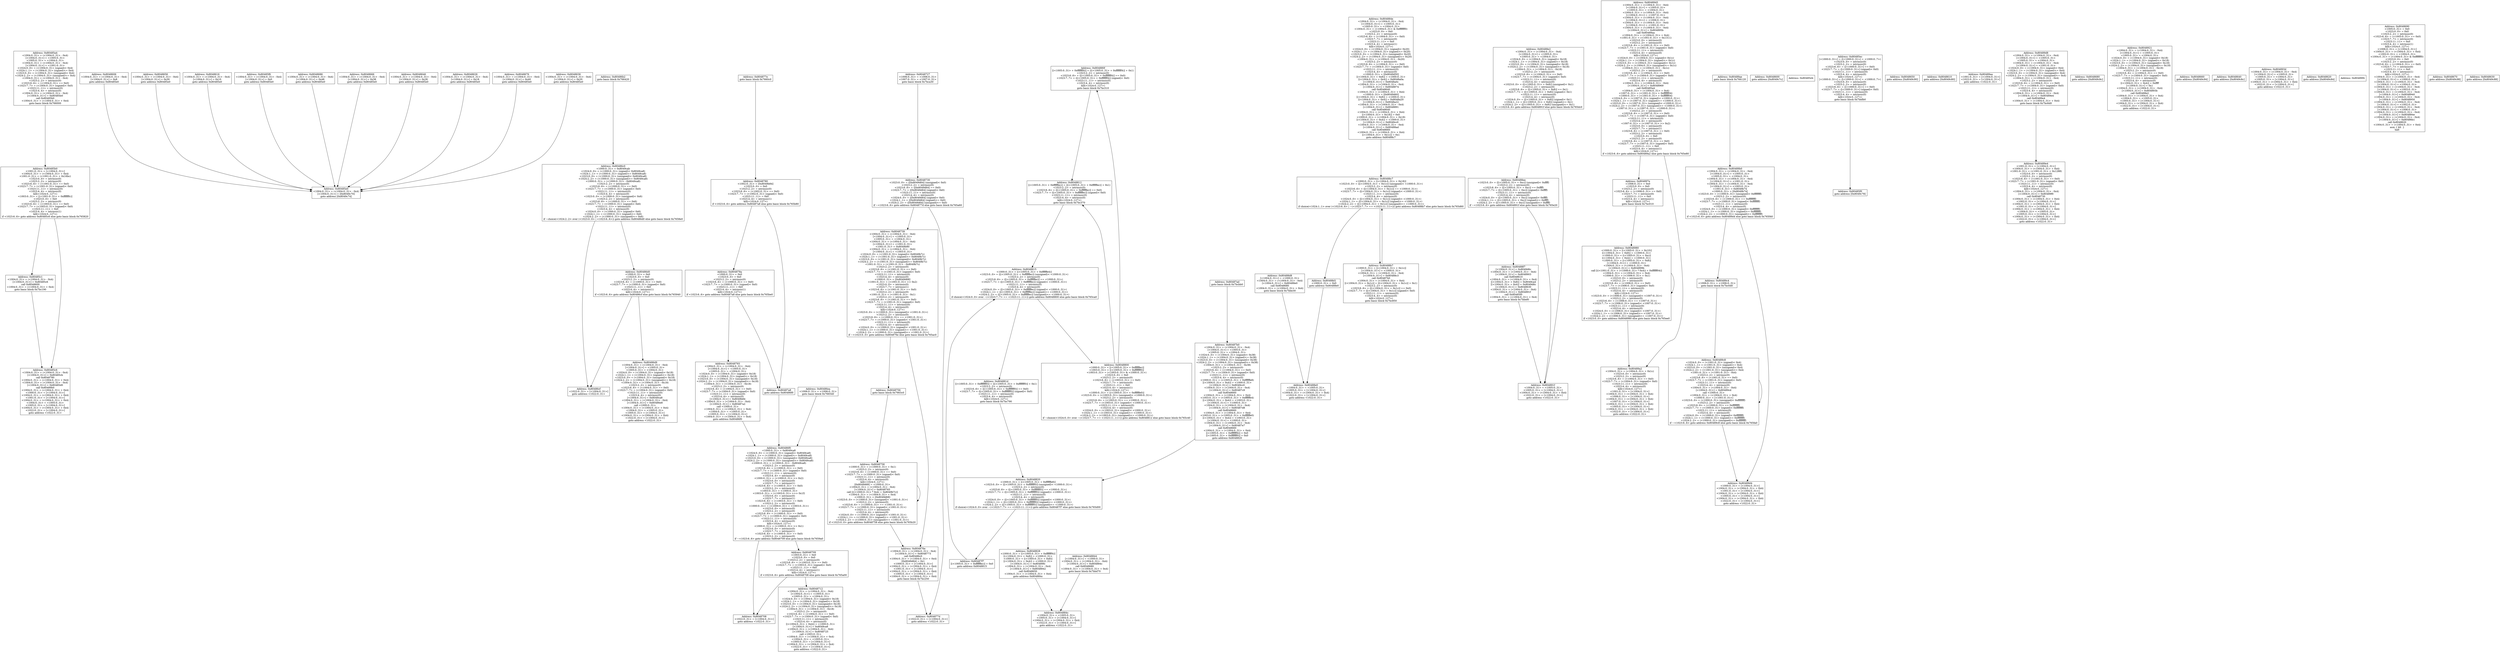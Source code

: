 digraph Program0x757830 {
basicBlock0x7657c0 [shape=box,label="Address: 0x80485a4\n<1004:0..31> = (<1004:0..31> - 0x4)\n[<1004:0..31>] = <1005:0..31>\n<1005:0..31> = <1004:0..31>\n<1004:0..31> = (<1004:0..31> - 0x4)\n[<1004:0..31>] = <1001:0..31>\n<1024:0..0> = (<1004:0..31> (signed)< 0x4)\n<1024:1..1> = (<1004:0..31> (signed)<= 0x4)\n<1023:0..0> = (<1004:0..31> (unsigned)< 0x4)\n<1024:2..2> = (<1004:0..31> (unsigned)<= 0x4)\n<1004:0..31> = (<1004:0..31> - 0x4)\n<1023:2..2> = intrinsic(0)\n<1023:6..6> = (<1004:0..31> == 0x0)\n<1023:7..7> = (<1004:0..31> (signed)< 0x0)\n<1023:11..11> = intrinsic(0)\n<1023:4..4> = intrinsic(0)\n<1004:0..31> = (<1004:0..31> - 0x4)\n[<1004:0..31>] = 0x80485b0\ncall 0x80485b0\n<1004:0..31> = (<1004:0..31> + 0x4)\ngoto basic block 0x766000\n"];
basicBlock0x765820 [shape=box,label="Address: 0x80485c1\n<1004:0..31> = (<1004:0..31> - 0x4)\n[<1004:0..31>] = 0x80485c6\ncall 0x8048600\n<1004:0..31> = (<1004:0..31> + 0x4)\ngoto basic block 0x7bc190\n"];
basicBlock0x765880 [shape=box,label="Address: 0x80485e0\n<1004:0..31> = (<1004:0..31> - 0x4)\n[<1004:0..31>] = [0x8049c70]\ngoto address [0x8049c74]\n"];
basicBlock0x7658e0 [shape=box,label="Address: 0x80486cf\n<1022:0..31> = [<1004:0..31>]\ngoto address <1022:0..31>\n"];
basicBlock0x765940 [shape=box,label="Address: 0x80486d9\n<1004:0..31> = (<1004:0..31> - 0x4)\n[<1004:0..31>] = <1005:0..31>\n<1005:0..31> = <1004:0..31>\n<1024:0..0> = (<1004:0..31> (signed)< 0x18)\n<1024:1..1> = (<1004:0..31> (signed)<= 0x18)\n<1023:0..0> = (<1004:0..31> (unsigned)< 0x18)\n<1024:2..2> = (<1004:0..31> (unsigned)<= 0x18)\n<1004:0..31> = (<1004:0..31> - 0x18)\n<1023:2..2> = intrinsic(0)\n<1023:6..6> = (<1004:0..31> == 0x0)\n<1023:7..7> = (<1004:0..31> (signed)< 0x0)\n<1023:11..11> = intrinsic(0)\n<1023:4..4> = intrinsic(0)\n[<1004:0..31>] = 0x8049ca8\n<1004:0..31> = (<1004:0..31> - 0x4)\n[<1004:0..31>] = 0x80486e8\ncall <1000:0..31>\n<1004:0..31> = (<1004:0..31> + 0x4)\n<1004:0..31> = <1005:0..31>\n<1005:0..31> = [<1004:0..31>]\n<1004:0..31> = (<1004:0..31> + 0x4)\n<1022:0..31> = [<1004:0..31>]\ngoto address <1022:0..31>\n"];
basicBlock0x7659a0 [shape=box,label="Address: 0x8048708\n<1022:0..31> = [<1004:0..31>]\ngoto address <1022:0..31>\n"];
basicBlock0x765a00 [shape=box,label="Address: 0x8048712\n<1004:0..31> = (<1004:0..31> - 0x4)\n[<1004:0..31>] = <1005:0..31>\n<1005:0..31> = <1004:0..31>\n<1024:0..0> = (<1004:0..31> (signed)< 0x18)\n<1024:1..1> = (<1004:0..31> (signed)<= 0x18)\n<1023:0..0> = (<1004:0..31> (unsigned)< 0x18)\n<1024:2..2> = (<1004:0..31> (unsigned)<= 0x18)\n<1004:0..31> = (<1004:0..31> - 0x18)\n<1023:2..2> = intrinsic(0)\n<1023:6..6> = (<1004:0..31> == 0x0)\n<1023:7..7> = (<1004:0..31> (signed)< 0x0)\n<1023:11..11> = intrinsic(0)\n<1023:4..4> = intrinsic(0)\n[(<1004:0..31> + 0x4)] = <1000:0..31>\n[<1004:0..31>] = 0x8049ca8\n<1004:0..31> = (<1004:0..31> - 0x4)\n[<1004:0..31>] = 0x8048725\ncall <1003:0..31>\n<1004:0..31> = (<1004:0..31> + 0x4)\n<1004:0..31> = <1005:0..31>\n<1005:0..31> = [<1004:0..31>]\n<1004:0..31> = (<1004:0..31> + 0x4)\n<1022:0..31> = [<1004:0..31>]\ngoto address <1022:0..31>\n"];
basicBlock0x765a60 [shape=box,label="Address: 0x8048739\n<1004:0..31> = (<1004:0..31> - 0x4)\n[<1004:0..31>] = <1005:0..31>\n<1005:0..31> = <1004:0..31>\n<1004:0..31> = (<1004:0..31> - 0x4)\n[<1004:0..31>] = <1001:0..31>\n<1001:0..31> = 0x8049b80\n<1004:0..31> = (<1004:0..31> - 0x4)\n[<1004:0..31>] = <1003:0..31>\n<1024:0..0> = (<1001:0..31> (signed)< 0x8049b7c)\n<1024:1..1> = (<1001:0..31> (signed)<= 0x8049b7c)\n<1023:0..0> = (<1001:0..31> (unsigned)< 0x8049b7c)\n<1024:2..2> = (<1001:0..31> (unsigned)<= 0x8049b7c)\n<1001:0..31> = (<1001:0..31> - 0x8049b7c)\n<1023:2..2> = intrinsic(0)\n<1023:6..6> = (<1001:0..31> == 0x0)\n<1023:7..7> = (<1001:0..31> (signed)< 0x0)\n<1023:11..11> = intrinsic(0)\n<1023:4..4> = intrinsic(0)\n<1000:0..31> = [0x8049d68]\n<1001:0..31> = (<1001:0..31> >> 0x2)\n<1023:0..0> = intrinsic(0)\n<1023:7..7> = intrinsic(1)\n<1023:6..6> = (<1001:0..31> == 0x0)\n<1023:2..2> = intrinsic(0)\n<1001:0..31> = (<1001:0..31> - 0x1)\n<1023:2..2> = intrinsic(0)\n<1023:6..6> = (<1001:0..31> == 0x0)\n<1023:7..7> = (<1001:0..31> (signed)< 0x0)\n<1023:11..11> = intrinsic(0)\n<1023:4..4> = intrinsic(0)\nkill(<1024:0..127>)\n<1023:0..0> = (<1000:0..31> (unsigned)< <1001:0..31>)\n<1023:2..2> = intrinsic(0)\n<1023:6..6> = (<1000:0..31> == <1001:0..31>)\n<1023:7..7> = (<1000:0..31> (signed)< <1001:0..31>)\n<1023:11..11> = intrinsic(0)\n<1023:4..4> = intrinsic(0)\n<1024:0..0> = (<1000:0..31> (signed)< <1001:0..31>)\n<1024:1..1> = (<1000:0..31> (signed)<= <1001:0..31>)\n<1024:2..2> = (<1000:0..31> (unsigned)<= <1001:0..31>)\nif ~<1023:0..0> goto address 0x804876e else goto basic block 0x765ac0\n"];
basicBlock0x765ac0 [shape=box,label="Address: 0x8048756\ngoto basic block 0x7663c0\n"];
basicBlock0x765b20 [shape=box,label="Address: 0x804876e\n<1004:0..31> = (<1004:0..31> - 0x4)\n[<1004:0..31>] = 0x8048773\ncall 0x80486c0\n<1004:0..31> = (<1004:0..31> + 0x4)\n[0x8049d64] = 0x1\n<1000:0..31> = [<1004:0..31>]\n<1004:0..31> = (<1004:0..31> + 0x4)\n<1001:0..31> = [<1004:0..31>]\n<1004:0..31> = (<1004:0..31> + 0x4)\n<1005:0..31> = [<1004:0..31>]\n<1004:0..31> = (<1004:0..31> + 0x4)\ngoto basic block 0x7bc250\n"];
basicBlock0x765b80 [shape=box,label="Address: 0x804878a\n<1000:0..31> = 0x0\n<1023:0..0> = 0x0\n<1023:2..2> = intrinsic(0)\n<1023:6..6> = (<1000:0..31> == 0x0)\n<1023:7..7> = (<1000:0..31> (signed)< 0x0)\n<1023:11..11> = 0x0\n<1023:4..4> = intrinsic(1)\nkill(<1024:0..127>)\nif <1023:6..6> goto address 0x80487a8 else goto basic block 0x765be0\n"];
basicBlock0x765be0 [shape=box,label="Address: 0x8048793\n<1004:0..31> = (<1004:0..31> - 0x4)\n[<1004:0..31>] = <1005:0..31>\n<1005:0..31> = <1004:0..31>\n<1024:0..0> = (<1004:0..31> (signed)< 0x18)\n<1024:1..1> = (<1004:0..31> (signed)<= 0x18)\n<1023:0..0> = (<1004:0..31> (unsigned)< 0x18)\n<1024:2..2> = (<1004:0..31> (unsigned)<= 0x18)\n<1004:0..31> = (<1004:0..31> - 0x18)\n<1023:2..2> = intrinsic(0)\n<1023:6..6> = (<1004:0..31> == 0x0)\n<1023:7..7> = (<1004:0..31> (signed)< 0x0)\n<1023:11..11> = intrinsic(0)\n<1023:4..4> = intrinsic(0)\n[<1004:0..31>] = 0x8049b84\n<1004:0..31> = (<1004:0..31> - 0x4)\n[<1004:0..31>] = 0x80487a2\ncall <1000:0..31>\n<1004:0..31> = (<1004:0..31> + 0x4)\n<1004:0..31> = <1005:0..31>\n<1005:0..31> = [<1004:0..31>]\n<1004:0..31> = (<1004:0..31> + 0x4)\ngoto address 0x80486f0\n"];
basicBlock0x765c40 [shape=box,label="Address: 0x804880f\n[(<1005:0..31> + 0xfffffff4)] = ([(<1005:0..31> + 0xfffffff4)] + 0x1)\n<1023:2..2> = intrinsic(0)\n<1023:6..6> = ([(<1005:0..31> + 0xfffffff4)] == 0x0)\n<1023:7..7> = ([(<1005:0..31> + 0xfffffff4)] (signed)< 0x0)\n<1023:11..11> = intrinsic(0)\n<1023:4..4> = intrinsic(0)\nkill(<1024:0..127>)\ngoto basic block 0x7bc310\n"];
basicBlock0x765ca0 [shape=box,label="Address: 0x804881d\n[(<1005:0..31> + 0xfffffff0)] = ([(<1005:0..31> + 0xfffffff0)] + 0x1)\n<1023:2..2> = intrinsic(0)\n<1023:6..6> = ([(<1005:0..31> + 0xfffffff0)] == 0x0)\n<1023:7..7> = ([(<1005:0..31> + 0xfffffff0)] (signed)< 0x0)\n<1023:11..11> = intrinsic(0)\n<1023:4..4> = intrinsic(0)\nkill(<1024:0..127>)\ngoto basic block 0x7bc790\n"];
basicBlock0x765d00 [shape=box,label="Address: 0x8048828\n<1000:0..31> = [(<1005:0..31> + 0xfffffff4)]\n[(<1004:0..31> + 0x8)] = <1000:0..31>\n<1000:0..31> = [(<1005:0..31> + 0x8)]\n[(<1004:0..31> + 0x4)] = <1000:0..31>\n[<1004:0..31>] = 0x80489fc\n<1004:0..31> = (<1004:0..31> - 0x4)\n[<1004:0..31>] = 0x8048842\ncall 0x8048650\n<1004:0..31> = (<1004:0..31> + 0x4)\ngoto address 0x804884c\n"];
basicBlock0x765d60 [shape=box,label="Address: 0x80488d1\n<1000:0..31> = 0x0\ngoto address 0x80488e0\n"];
basicBlock0x765dc0 [shape=box,label="Address: 0x80488ee\n<1023:0..0> = ([(<1005:0..31> + 0xc)] (unsigned)< 0xffff)\n<1023:2..2> = intrinsic(0)\n<1023:6..6> = ([(<1005:0..31> + 0xc)] == 0xffff)\n<1023:7..7> = ([(<1005:0..31> + 0xc)] (signed)< 0xffff)\n<1023:11..11> = intrinsic(0)\n<1023:4..4> = intrinsic(0)\n<1024:0..0> = ([(<1005:0..31> + 0xc)] (signed)< 0xffff)\n<1024:1..1> = ([(<1005:0..31> + 0xc)] (signed)<= 0xffff)\n<1024:2..2> = ([(<1005:0..31> + 0xc)] (unsigned)<= 0xffff)\nif ~<1023:6..6> goto address 0x804891f else goto basic block 0x765e20\n"];
basicBlock0x765e20 [shape=box,label="Address: 0x80488f7\n[<1004:0..31>] = 0x8049d6c\n<1004:0..31> = (<1004:0..31> - 0x4)\n[<1004:0..31>] = 0x8048903\ncall 0x8048610\n<1004:0..31> = (<1004:0..31> + 0x4)\n[(<1004:0..31> + 0x8)] = 0x8049ca4\n[(<1004:0..31> + 0x4)] = 0x8049d6c\n[<1004:0..31>] = 0x8048630\n<1004:0..31> = (<1004:0..31> - 0x4)\n[<1004:0..31>] = 0x804891f\ncall 0x80485f0\n<1004:0..31> = (<1004:0..31> + 0x4)\ngoto basic block 0x7bbef0\n"];
basicBlock0x765e80 [shape=box,label="Address: 0x804897e\n<1006:0..31> = 0x0\n<1023:0..0> = 0x0\n<1023:2..2> = intrinsic(0)\n<1023:6..6> = (<1006:0..31> == 0x0)\n<1023:7..7> = intrinsic(0)\n<1023:11..11> = 0x0\n<1023:4..4> = intrinsic(1)\nkill(<1024:0..127>)\ngoto basic block 0x7bc010\n"];
basicBlock0x765ee0 [shape=box,label="Address: 0x80489a2\n<1004:0..31> = (<1004:0..31> + 0x1c)\n<1023:0..0> = intrinsic(0)\n<1023:2..2> = intrinsic(0)\n<1023:6..6> = (<1004:0..31> == 0x0)\n<1023:7..7> = (<1004:0..31> (signed)< 0x0)\n<1023:11..11> = intrinsic(0)\n<1023:4..4> = intrinsic(0)\nkill(<1024:0..127>)\n<1001:0..31> = [<1004:0..31>]\n<1004:0..31> = (<1004:0..31> + 0x4)\n<1006:0..31> = [<1004:0..31>]\n<1004:0..31> = (<1004:0..31> + 0x4)\n<1007:0..31> = [<1004:0..31>]\n<1004:0..31> = (<1004:0..31> + 0x4)\n<1005:0..31> = [<1004:0..31>]\n<1004:0..31> = (<1004:0..31> + 0x4)\n<1022:0..31> = [<1004:0..31>]\ngoto address <1022:0..31>\n"];
basicBlock0x765f40 [shape=box,label="Address: 0x80489c4\n<1006:0..31> = <1006:0..31>\ngoto basic block 0x7bc0d0\n"];
basicBlock0x765fa0 [shape=box,label="Address: 0x80489d4\n<1000:0..31> = [<1004:0..31>]\n<1004:0..31> = (<1004:0..31> + 0x4)\n<1001:0..31> = [<1004:0..31>]\n<1004:0..31> = (<1004:0..31> + 0x4)\n<1005:0..31> = [<1004:0..31>]\n<1004:0..31> = (<1004:0..31> + 0x4)\n<1022:0..31> = [<1004:0..31>]\ngoto address <1022:0..31>\n"];
basicBlock0x766000 [shape=box,label="Address: 0x80485b0\n<1001:0..31> = [<1004:0..31>]\n<1004:0..31> = (<1004:0..31> + 0x4)\n<1001:0..31> = (<1001:0..31> + 0x16bc)\n<1023:0..0> = intrinsic(0)\n<1023:2..2> = intrinsic(0)\n<1023:6..6> = (<1001:0..31> == 0x0)\n<1023:7..7> = (<1001:0..31> (signed)< 0x0)\n<1023:11..11> = intrinsic(0)\n<1023:4..4> = intrinsic(0)\nkill(<1024:0..127>)\n<1003:0..31> = [(<1001:0..31> + 0xfffffffc)]\n<1023:0..0> = 0x0\n<1023:2..2> = intrinsic(0)\n<1023:6..6> = (<1003:0..31> == 0x0)\n<1023:7..7> = (<1003:0..31> (signed)< 0x0)\n<1023:11..11> = 0x0\n<1023:4..4> = intrinsic(1)\nkill(<1024:0..127>)\nif <1023:6..6> goto address 0x80485c6 else goto basic block 0x765820\n"];
basicBlock0x766060 [shape=box,label="Address: 0x8048600\ngoto address [0x8049c7c]\n"];
basicBlock0x7660c0 [shape=box,label="Address: 0x8048780\n<1002:0..31> = [0x8049b84]\n<1023:0..0> = 0x0\n<1023:2..2> = intrinsic(0)\n<1023:6..6> = (<1002:0..31> == 0x0)\n<1023:7..7> = (<1002:0..31> (signed)< 0x0)\n<1023:11..11> = 0x0\n<1023:4..4> = intrinsic(1)\nkill(<1024:0..127>)\nif <1023:6..6> goto address 0x80487a8 else goto basic block 0x765b80\n"];
basicBlock0x766120 [shape=box,label="Address: 0x80489b0\n<1004:0..31> = (<1004:0..31> - 0x4)\n[<1004:0..31>] = <1005:0..31>\n<1005:0..31> = <1004:0..31>\n<1004:0..31> = (<1004:0..31> - 0x4)\n[<1004:0..31>] = <1001:0..31>\n<1004:0..31> = (<1004:0..31> - 0x4)\n[<1004:0..31>] = <1003:0..31>\n<1001:0..31> = 0x8049b74\n<1000:0..31> = [0x8049b74]\n<1023:0..0> = (<1000:0..31> (unsigned)< 0xffffffff)\n<1023:2..2> = intrinsic(0)\n<1023:6..6> = (<1000:0..31> == 0xffffffff)\n<1023:7..7> = (<1000:0..31> (signed)< 0xffffffff)\n<1023:11..11> = intrinsic(0)\n<1023:4..4> = intrinsic(0)\n<1024:0..0> = (<1000:0..31> (signed)< 0xffffffff)\n<1024:1..1> = (<1000:0..31> (signed)<= 0xffffffff)\n<1024:2..2> = (<1000:0..31> (unsigned)<= 0xffffffff)\nif <1023:6..6> goto address 0x80489d4 else goto basic block 0x765f40\n"];
basicBlock0x766180 [shape=box,label="Address: 0x80485d4\n"];
basicBlock0x7661e0 [shape=box,label="Address: 0x80485ec\n[<1000:0..31>] = ([<1000:0..31>] + <1000:0..7>)\n<1023:0..0> = intrinsic(0)\n<1023:2..2> = intrinsic(0)\n<1023:6..6> = ([<1000:0..31>] == 0x0)\n<1023:7..7> = ([<1000:0..31>] (signed)< 0x0)\n<1023:11..11> = intrinsic(0)\n<1023:4..4> = intrinsic(0)\nkill(<1024:0..127>)\n[<1000:0..31>] = ([<1000:0..31>] + <1000:0..7>)\n<1023:0..0> = intrinsic(0)\n<1023:2..2> = intrinsic(0)\n<1023:6..6> = ([<1000:0..31>] == 0x0)\n<1023:7..7> = ([<1000:0..31>] (signed)< 0x0)\n<1023:11..11> = intrinsic(0)\n<1023:4..4> = intrinsic(0)\nkill(<1024:0..127>)\ngoto basic block 0x7bbfb0\n"];
basicBlock0x766240 [shape=box,label="Address: 0x80486d0\n<1000:0..31> = 0x0\n<1023:0..0> = 0x0\n<1023:2..2> = intrinsic(0)\n<1023:6..6> = (<1000:0..31> == 0x0)\n<1023:7..7> = (<1000:0..31> (signed)< 0x0)\n<1023:11..11> = 0x0\n<1023:4..4> = intrinsic(1)\nkill(<1024:0..127>)\nif <1023:6..6> goto address 0x80486cf else goto basic block 0x765940\n"];
basicBlock0x7662a0 [shape=box,label="Address: 0x80486ea\n<1006:0..31> = <1006:0..31>\ngoto basic block 0x766540\n"];
basicBlock0x766300 [shape=box,label="Address: 0x8048709\n<1003:0..31> = 0x0\n<1023:0..0> = 0x0\n<1023:2..2> = intrinsic(0)\n<1023:6..6> = (<1003:0..31> == 0x0)\n<1023:7..7> = (<1003:0..31> (signed)< 0x0)\n<1023:11..11> = 0x0\n<1023:4..4> = intrinsic(1)\nkill(<1024:0..127>)\nif <1023:6..6> goto address 0x8048708 else goto basic block 0x765a00\n"];
basicBlock0x766360 [shape=box,label="Address: 0x8048727\n<1006:0..31> = <1006:0..31>\n<1007:0..31> = <1007:0..31>\ngoto basic block 0x7bca30\n"];
basicBlock0x7663c0 [shape=box,label="Address: 0x8048758\n<1000:0..31> = (<1000:0..31> + 0x1)\n<1023:2..2> = intrinsic(0)\n<1023:6..6> = (<1000:0..31> == 0x0)\n<1023:7..7> = (<1000:0..31> (signed)< 0x0)\n<1023:11..11> = intrinsic(0)\n<1023:4..4> = intrinsic(0)\nkill(<1024:0..127>)\n[0x8049d68] = <1000:0..31>\n<1004:0..31> = (<1004:0..31> - 0x4)\n[<1004:0..31>] = 0x8048765\ncall [((<1000:0..31> * 0x4) + 0x8049b7c)]\n<1004:0..31> = (<1004:0..31> + 0x4)\n<1000:0..31> = [0x8049d68]\n<1023:0..0> = (<1000:0..31> (unsigned)< <1001:0..31>)\n<1023:2..2> = intrinsic(0)\n<1023:6..6> = (<1000:0..31> == <1001:0..31>)\n<1023:7..7> = (<1000:0..31> (signed)< <1001:0..31>)\n<1023:11..11> = intrinsic(0)\n<1023:4..4> = intrinsic(0)\n<1024:0..0> = (<1000:0..31> (signed)< <1001:0..31>)\n<1024:1..1> = (<1000:0..31> (signed)<= <1001:0..31>)\n<1024:2..2> = (<1000:0..31> (unsigned)<= <1001:0..31>)\nif <1023:0..0> goto address 0x8048758 else goto basic block 0x765b20\n"];
basicBlock0x766420 [shape=box,label="Address: 0x80486c0\n<1000:0..31> = 0x8049cab\n<1024:0..0> = (<1000:0..31> (signed)< 0x8049ca8)\n<1024:1..1> = (<1000:0..31> (signed)<= 0x8049ca8)\n<1023:0..0> = (<1000:0..31> (unsigned)< 0x8049ca8)\n<1024:2..2> = (<1000:0..31> (unsigned)<= 0x8049ca8)\n<1000:0..31> = (<1000:0..31> - 0x8049ca8)\n<1023:2..2> = intrinsic(0)\n<1023:6..6> = (<1000:0..31> == 0x0)\n<1023:7..7> = (<1000:0..31> (signed)< 0x0)\n<1023:11..11> = intrinsic(0)\n<1023:4..4> = intrinsic(0)\n<1023:0..0> = (<1000:0..31> (unsigned)< 0x6)\n<1023:2..2> = intrinsic(0)\n<1023:6..6> = (<1000:0..31> == 0x6)\n<1023:7..7> = (<1000:0..31> (signed)< 0x6)\n<1023:11..11> = intrinsic(0)\n<1023:4..4> = intrinsic(0)\n<1024:0..0> = (<1000:0..31> (signed)< 0x6)\n<1024:1..1> = (<1000:0..31> (signed)<= 0x6)\n<1024:2..2> = (<1000:0..31> (unsigned)<= 0x6)\nif ~choice(<1024:2..2> over (<1023:0..0> | <1023:6..6>)) goto address 0x80486d0 else goto basic block 0x7658e0\n"];
basicBlock0x766480 [shape=box,label="Address: 0x804877e\ngoto basic block 0x7660c0\n"];
basicBlock0x7664e0 [shape=box,label="Address: 0x80487a8\ngoto address 0x80486f0\n"];
basicBlock0x766540 [shape=box,label="Address: 0x80486f0\n<1000:0..31> = 0x8049ca8\n<1024:0..0> = (<1000:0..31> (signed)< 0x8049ca8)\n<1024:1..1> = (<1000:0..31> (signed)<= 0x8049ca8)\n<1023:0..0> = (<1000:0..31> (unsigned)< 0x8049ca8)\n<1024:2..2> = (<1000:0..31> (unsigned)<= 0x8049ca8)\n<1000:0..31> = (<1000:0..31> - 0x8049ca8)\n<1023:2..2> = intrinsic(0)\n<1023:6..6> = (<1000:0..31> == 0x0)\n<1023:7..7> = (<1000:0..31> (signed)< 0x0)\n<1023:11..11> = intrinsic(0)\n<1023:4..4> = intrinsic(0)\n<1000:0..31> = (<1000:0..31> >> 0x2)\n<1023:0..0> = intrinsic(0)\n<1023:7..7> = intrinsic(1)\n<1023:6..6> = (<1000:0..31> == 0x0)\n<1023:2..2> = intrinsic(0)\n<1003:0..31> = <1000:0..31>\n<1003:0..31> = (<1003:0..31> >>> 0x1f)\n<1023:0..0> = intrinsic(0)\n<1023:7..7> = intrinsic(1)\n<1023:6..6> = (<1003:0..31> == 0x0)\n<1023:2..2> = intrinsic(0)\n<1000:0..31> = (<1000:0..31> + <1003:0..31>)\n<1023:0..0> = intrinsic(0)\n<1023:2..2> = intrinsic(0)\n<1023:6..6> = (<1000:0..31> == 0x0)\n<1023:7..7> = (<1000:0..31> (signed)< 0x0)\n<1023:11..11> = intrinsic(0)\n<1023:4..4> = intrinsic(0)\nkill(<1024:0..127>)\n<1000:0..31> = (<1000:0..31> >> 0x1)\n<1023:0..0> = intrinsic(0)\n<1023:7..7> = intrinsic(1)\n<1023:6..6> = (<1000:0..31> == 0x0)\n<1023:2..2> = intrinsic(0)\nif ~<1023:6..6> goto address 0x8048709 else goto basic block 0x7659a0\n"];
basicBlock0x7665a0 [shape=box,label="Address: 0x8048800\n<1000:0..31> = [(<1005:0..31> + 0xffffffec)]\n<1003:0..31> = [(<1005:0..31> + 0xfffffff0)]\n<1003:0..31> = (<1003:0..31> & <1000:0..31>)\n<1023:0..0> = 0x0\n<1023:2..2> = intrinsic(0)\n<1023:6..6> = (<1003:0..31> == 0x0)\n<1023:7..7> = intrinsic(0)\n<1023:11..11> = 0x0\n<1023:4..4> = intrinsic(1)\nkill(<1024:0..127>)\n<1000:0..31> = [(<1005:0..31> + 0xffffffe0)]\n<1023:0..0> = (<1003:0..31> (unsigned)< <1000:0..31>)\n<1023:2..2> = intrinsic(0)\n<1023:6..6> = (<1003:0..31> == <1000:0..31>)\n<1023:7..7> = (<1003:0..31> (signed)< <1000:0..31>)\n<1023:11..11> = intrinsic(0)\n<1023:4..4> = intrinsic(0)\n<1024:0..0> = (<1003:0..31> (signed)< <1000:0..31>)\n<1024:1..1> = (<1003:0..31> (signed)<= <1000:0..31>)\n<1024:2..2> = (<1003:0..31> (unsigned)<= <1000:0..31>)\nif ~choice(<1024:0..0> over ~(<1023:7..7> == <1023:11..11>)) goto address 0x8048812 else goto basic block 0x765c40\n"];
basicBlock0x7bbcb0 [shape=box,label="Address: 0x80487f7\n[(<1005:0..31> + 0xffffffec)] = 0x0\ngoto address 0x8048815\n"];
basicBlock0x7bbd10 [shape=box,label="Address: 0x8048650\ngoto address [0x8049c90]\n"];
basicBlock0x7bbd70 [shape=box,label="Address: 0x804884c\n<1004:0..31> = <1005:0..31>\n<1005:0..31> = [<1004:0..31>]\n<1004:0..31> = (<1004:0..31> + 0x4)\n<1022:0..31> = [<1004:0..31>]\ngoto address <1022:0..31>\n"];
basicBlock0x7bbdd0 [shape=box,label="Address: 0x8048844\n[<1004:0..31>] = <1000:0..31>\n<1004:0..31> = (<1004:0..31> - 0x4)\n[<1004:0..31>] = 0x804884c\ncall 0x8048680\n<1004:0..31> = (<1004:0..31> + 0x4)\ngoto basic block 0x7bbd70\n"];
basicBlock0x7bbe30 [shape=box,label="Address: 0x80488e0\n<1004:0..31> = <1005:0..31>\n<1005:0..31> = [<1004:0..31>]\n<1004:0..31> = (<1004:0..31> + 0x4)\n<1022:0..31> = [<1004:0..31>]\ngoto address <1022:0..31>\n"];
basicBlock0x7bbe90 [shape=box,label="Address: 0x80488d8\n[<1004:0..31>] = <1000:0..31>\n<1004:0..31> = (<1004:0..31> - 0x4)\n[<1004:0..31>] = 0x80488e0\ncall 0x8048680\n<1004:0..31> = (<1004:0..31> + 0x4)\ngoto basic block 0x7bbe30\n"];
basicBlock0x7bbef0 [shape=box,label="Address: 0x804891f\n<1004:0..31> = <1005:0..31>\n<1005:0..31> = [<1004:0..31>]\n<1004:0..31> = (<1004:0..31> + 0x4)\n<1022:0..31> = [<1004:0..31>]\ngoto address <1022:0..31>\n"];
basicBlock0x7bbf50 [shape=box,label="Address: 0x8048610\ngoto address [0x8049c80]\n"];
basicBlock0x7bbfb0 [shape=box,label="Address: 0x80485f0\ngoto address [0x8049c78]\n"];
basicBlock0x7bc010 [shape=box,label="Address: 0x8048980\n<1000:0..31> = [(<1005:0..31> + 0x10)]\n[(<1004:0..31> + 0x8)] = <1000:0..31>\n<1000:0..31> = [(<1005:0..31> + 0xc)]\n[(<1004:0..31> + 0x4)] = <1000:0..31>\n<1000:0..31> = [(<1005:0..31> + 0x8)]\n[<1004:0..31>] = <1000:0..31>\n<1004:0..31> = (<1004:0..31> - 0x4)\n[<1004:0..31>] = 0x804899b\ncall [((<1001:0..31> + (<1006:0..31> * 0x4)) + 0xffffff04)]\n<1004:0..31> = (<1004:0..31> + 0x4)\n<1006:0..31> = (<1006:0..31> + 0x1)\n<1023:0..0> = intrinsic(0)\n<1023:2..2> = intrinsic(0)\n<1023:6..6> = (<1006:0..31> == 0x0)\n<1023:7..7> = (<1006:0..31> (signed)< 0x0)\n<1023:11..11> = intrinsic(0)\n<1023:4..4> = intrinsic(0)\nkill(<1024:0..127>)\n<1023:0..0> = (<1006:0..31> (unsigned)< <1007:0..31>)\n<1023:2..2> = intrinsic(0)\n<1023:6..6> = (<1006:0..31> == <1007:0..31>)\n<1023:7..7> = (<1006:0..31> (signed)< <1007:0..31>)\n<1023:11..11> = intrinsic(0)\n<1023:4..4> = intrinsic(0)\n<1024:0..0> = (<1006:0..31> (signed)< <1007:0..31>)\n<1024:1..1> = (<1006:0..31> (signed)<= <1007:0..31>)\n<1024:2..2> = (<1006:0..31> (unsigned)<= <1007:0..31>)\nif <1023:0..0> goto address 0x8048980 else goto basic block 0x765ee0\n"];
basicBlock0x7bc070 [shape=box,label="Address: 0x80489aa\n<1001:0..31> = [<1004:0..31>]\n<1022:0..31> = [<1004:0..31>]\ngoto address <1022:0..31>\n"];
basicBlock0x7bc0d0 [shape=box,label="Address: 0x80489c8\n<1024:0..0> = (<1001:0..31> (signed)< 0x4)\n<1024:1..1> = (<1001:0..31> (signed)<= 0x4)\n<1023:0..0> = (<1001:0..31> (unsigned)< 0x4)\n<1024:2..2> = (<1001:0..31> (unsigned)<= 0x4)\n<1001:0..31> = (<1001:0..31> - 0x4)\n<1023:2..2> = intrinsic(0)\n<1023:6..6> = (<1001:0..31> == 0x0)\n<1023:7..7> = (<1001:0..31> (signed)< 0x0)\n<1023:11..11> = intrinsic(0)\n<1023:4..4> = intrinsic(0)\n<1004:0..31> = (<1004:0..31> - 0x4)\n[<1004:0..31>] = 0x80489cd\ncall <1000:0..31>\n<1004:0..31> = (<1004:0..31> + 0x4)\n<1000:0..31> = [<1001:0..31>]\n<1023:0..0> = (<1000:0..31> (unsigned)< 0xffffffff)\n<1023:2..2> = intrinsic(0)\n<1023:6..6> = (<1000:0..31> == 0xffffffff)\n<1023:7..7> = (<1000:0..31> (signed)< 0xffffffff)\n<1023:11..11> = intrinsic(0)\n<1023:4..4> = intrinsic(0)\n<1024:0..0> = (<1000:0..31> (signed)< 0xffffffff)\n<1024:1..1> = (<1000:0..31> (signed)<= 0xffffffff)\n<1024:2..2> = (<1000:0..31> (unsigned)<= 0xffffffff)\nif ~<1023:6..6> goto address 0x80489c8 else goto basic block 0x765fa0\n"];
basicBlock0x7bc130 [shape=box,label="Address: 0x80489d8\n<1004:0..31> = (<1004:0..31> - 0x4)\n[<1004:0..31>] = <1005:0..31>\n<1005:0..31> = <1004:0..31>\n<1004:0..31> = (<1004:0..31> - 0x4)\n[<1004:0..31>] = <1001:0..31>\n<1024:0..0> = (<1004:0..31> (signed)< 0x4)\n<1024:1..1> = (<1004:0..31> (signed)<= 0x4)\n<1023:0..0> = (<1004:0..31> (unsigned)< 0x4)\n<1024:2..2> = (<1004:0..31> (unsigned)<= 0x4)\n<1004:0..31> = (<1004:0..31> - 0x4)\n<1023:2..2> = intrinsic(0)\n<1023:6..6> = (<1004:0..31> == 0x0)\n<1023:7..7> = (<1004:0..31> (signed)< 0x0)\n<1023:11..11> = intrinsic(0)\n<1023:4..4> = intrinsic(0)\n<1004:0..31> = (<1004:0..31> - 0x4)\n[<1004:0..31>] = 0x80489e4\ncall 0x80489e4\n<1004:0..31> = (<1004:0..31> + 0x4)\ngoto basic block 0x7bc6d0\n"];
basicBlock0x7bc190 [shape=box,label="Address: 0x80485c6\n<1004:0..31> = (<1004:0..31> - 0x4)\n[<1004:0..31>] = 0x80485cb\ncall 0x8048780\n<1004:0..31> = (<1004:0..31> + 0x4)\n<1004:0..31> = (<1004:0..31> - 0x4)\n[<1004:0..31>] = 0x80485d0\ncall 0x80489b0\n<1004:0..31> = (<1004:0..31> + 0x4)\n<1000:0..31> = [<1004:0..31>]\n<1004:0..31> = (<1004:0..31> + 0x4)\n<1001:0..31> = [<1004:0..31>]\n<1004:0..31> = (<1004:0..31> + 0x4)\n<1004:0..31> = <1005:0..31>\n<1005:0..31> = [<1004:0..31>]\n<1004:0..31> = (<1004:0..31> + 0x4)\n<1022:0..31> = [<1004:0..31>]\ngoto address <1022:0..31>\n"];
basicBlock0x7bc1f0 [shape=box,label="Address: 0x8048606\n<1004:0..31> = (<1004:0..31> - 0x4)\n[<1004:0..31>] = 0x8\ngoto address 0x80485e0\n"];
basicBlock0x7bc250 [shape=box,label="Address: 0x804877d\n<1022:0..31> = [<1004:0..31>]\ngoto address <1022:0..31>\n"];
basicBlock0x7bc2b0 [shape=box,label="Address: 0x80487ad\ngoto basic block 0x7bcbb0\n"];
basicBlock0x7bc310 [shape=box,label="Address: 0x8048812\n[(<1005:0..31> + 0xffffffec)] = ([(<1005:0..31> + 0xffffffec)] + 0x1)\n<1023:2..2> = intrinsic(0)\n<1023:6..6> = ([(<1005:0..31> + 0xffffffec)] == 0x0)\n<1023:7..7> = ([(<1005:0..31> + 0xffffffec)] (signed)< 0x0)\n<1023:11..11> = intrinsic(0)\n<1023:4..4> = intrinsic(0)\nkill(<1024:0..127>)\ngoto basic block 0x7bc370\n"];
basicBlock0x7bc370 [shape=box,label="Address: 0x8048815\n<1000:0..31> = [(<1005:0..31> + 0xffffffe4)]\n<1023:0..0> = ([(<1005:0..31> + 0xffffffec)] (unsigned)< <1000:0..31>)\n<1023:2..2> = intrinsic(0)\n<1023:6..6> = ([(<1005:0..31> + 0xffffffec)] == <1000:0..31>)\n<1023:7..7> = ([(<1005:0..31> + 0xffffffec)] (signed)< <1000:0..31>)\n<1023:11..11> = intrinsic(0)\n<1023:4..4> = intrinsic(0)\n<1024:0..0> = ([(<1005:0..31> + 0xffffffec)] (signed)< <1000:0..31>)\n<1024:1..1> = ([(<1005:0..31> + 0xffffffec)] (signed)<= <1000:0..31>)\n<1024:2..2> = ([(<1005:0..31> + 0xffffffec)] (unsigned)<= <1000:0..31>)\nif choice(<1024:0..0> over ~(<1023:7..7> == <1023:11..11>)) goto address 0x8048800 else goto basic block 0x765ca0\n"];
basicBlock0x7bc3d0 [shape=box,label="Address: 0x8048656\n<1004:0..31> = (<1004:0..31> - 0x4)\n[<1004:0..31>] = 0x30\ngoto address 0x80485e0\n"];
basicBlock0x7bc430 [shape=box,label="Address: 0x804884e\n<1004:0..31> = (<1004:0..31> - 0x4)\n[<1004:0..31>] = <1005:0..31>\n<1005:0..31> = <1004:0..31>\n<1004:0..31> = (<1004:0..31> & 0xfffffff0)\n<1023:0..0> = 0x0\n<1023:2..2> = intrinsic(0)\n<1023:6..6> = (<1004:0..31> == 0x0)\n<1023:7..7> = intrinsic(0)\n<1023:11..11> = 0x0\n<1023:4..4> = intrinsic(1)\nkill(<1024:0..127>)\n<1024:0..0> = (<1004:0..31> (signed)< 0x20)\n<1024:1..1> = (<1004:0..31> (signed)<= 0x20)\n<1023:0..0> = (<1004:0..31> (unsigned)< 0x20)\n<1024:2..2> = (<1004:0..31> (unsigned)<= 0x20)\n<1004:0..31> = (<1004:0..31> - 0x20)\n<1023:2..2> = intrinsic(0)\n<1023:6..6> = (<1004:0..31> == 0x0)\n<1023:7..7> = (<1004:0..31> (signed)< 0x0)\n<1023:11..11> = intrinsic(0)\n<1023:4..4> = intrinsic(0)\n<1000:0..31> = [0x8049d50]\n[(<1004:0..31> + 0x8)] = <1000:0..31>\n[(<1004:0..31> + 0x4)] = 0x8048a0a\n[<1004:0..31>] = 0x8048a0c\n<1004:0..31> = (<1004:0..31> - 0x4)\n[<1004:0..31>] = 0x8048874\ncall 0x8048640\n<1004:0..31> = (<1004:0..31> + 0x4)\n<1000:0..31> = [0x8049d60]\n[(<1004:0..31> + 0x8)] = <1000:0..31>\n[(<1004:0..31> + 0x4)] = 0x8048a20\n[<1004:0..31>] = 0x8048a22\n<1004:0..31> = (<1004:0..31> - 0x4)\n[<1004:0..31>] = 0x8048891\ncall 0x8048640\n<1004:0..31> = (<1004:0..31> + 0x4)\n[(<1004:0..31> + 0x18)] = 0x0\n<1000:0..31> = (<1004:0..31> + 0x18)\n[(<1004:0..31> + 0x4)] = <1000:0..31>\n[<1004:0..31>] = 0x8049cc0\n<1004:0..31> = (<1004:0..31> - 0x4)\n[<1004:0..31>] = 0x80488ad\ncall 0x8048660\n<1004:0..31> = (<1004:0..31> + 0x4)\n[(<1004:0..31> + 0x1c)] = 0x1\ngoto address 0x80488c7\n"];
basicBlock0x7bc490 [shape=box,label="Address: 0x8048680\ngoto address [0x8049c9c]\n"];
basicBlock0x7bc4f0 [shape=box,label="Address: 0x80488e2\n<1004:0..31> = (<1004:0..31> - 0x4)\n[<1004:0..31>] = <1005:0..31>\n<1005:0..31> = <1004:0..31>\n<1024:0..0> = (<1004:0..31> (signed)< 0x18)\n<1024:1..1> = (<1004:0..31> (signed)<= 0x18)\n<1023:0..0> = (<1004:0..31> (unsigned)< 0x18)\n<1024:2..2> = (<1004:0..31> (unsigned)<= 0x18)\n<1004:0..31> = (<1004:0..31> - 0x18)\n<1023:2..2> = intrinsic(0)\n<1023:6..6> = (<1004:0..31> == 0x0)\n<1023:7..7> = (<1004:0..31> (signed)< 0x0)\n<1023:11..11> = intrinsic(0)\n<1023:4..4> = intrinsic(0)\n<1023:0..0> = ([(<1005:0..31> + 0x8)] (unsigned)< 0x1)\n<1023:2..2> = intrinsic(0)\n<1023:6..6> = ([(<1005:0..31> + 0x8)] == 0x1)\n<1023:7..7> = ([(<1005:0..31> + 0x8)] (signed)< 0x1)\n<1023:11..11> = intrinsic(0)\n<1023:4..4> = intrinsic(0)\n<1024:0..0> = ([(<1005:0..31> + 0x8)] (signed)< 0x1)\n<1024:1..1> = ([(<1005:0..31> + 0x8)] (signed)<= 0x1)\n<1024:2..2> = ([(<1005:0..31> + 0x8)] (unsigned)<= 0x1)\nif ~<1023:6..6> goto address 0x804891f else goto basic block 0x765dc0\n"];
basicBlock0x7bc550 [shape=box,label="Address: 0x8048921\n<1004:0..31> = (<1004:0..31> - 0x4)\n[<1004:0..31>] = <1005:0..31>\n<1005:0..31> = <1004:0..31>\n<1024:0..0> = (<1004:0..31> (signed)< 0x18)\n<1024:1..1> = (<1004:0..31> (signed)<= 0x18)\n<1023:0..0> = (<1004:0..31> (unsigned)< 0x18)\n<1024:2..2> = (<1004:0..31> (unsigned)<= 0x18)\n<1004:0..31> = (<1004:0..31> - 0x18)\n<1023:2..2> = intrinsic(0)\n<1023:6..6> = (<1004:0..31> == 0x0)\n<1023:7..7> = (<1004:0..31> (signed)< 0x0)\n<1023:11..11> = intrinsic(0)\n<1023:4..4> = intrinsic(0)\n[(<1004:0..31> + 0x4)] = 0xffff\n[<1004:0..31>] = 0x1\n<1004:0..31> = (<1004:0..31> - 0x4)\n[<1004:0..31>] = 0x804893b\ncall 0x80488e2\n<1004:0..31> = (<1004:0..31> + 0x4)\n<1004:0..31> = <1005:0..31>\n<1005:0..31> = [<1004:0..31>]\n<1004:0..31> = (<1004:0..31> + 0x4)\n<1022:0..31> = [<1004:0..31>]\ngoto address <1022:0..31>\n"];
basicBlock0x7bc5b0 [shape=box,label="Address: 0x8048616\n<1004:0..31> = (<1004:0..31> - 0x4)\n[<1004:0..31>] = 0x10\ngoto address 0x80485e0\n"];
basicBlock0x7bc610 [shape=box,label="Address: 0x80485f6\n<1004:0..31> = (<1004:0..31> - 0x4)\n[<1004:0..31>] = 0x0\ngoto address 0x80485e0\n"];
basicBlock0x7bc670 [shape=box,label="Address: 0x80489ae\ngoto basic block 0x766120\n"];
basicBlock0x7bc6d0 [shape=box,label="Address: 0x80489e4\n<1001:0..31> = [<1004:0..31>]\n<1004:0..31> = (<1004:0..31> + 0x4)\n<1001:0..31> = (<1001:0..31> + 0x1288)\n<1023:0..0> = intrinsic(0)\n<1023:2..2> = intrinsic(0)\n<1023:6..6> = (<1001:0..31> == 0x0)\n<1023:7..7> = (<1001:0..31> (signed)< 0x0)\n<1023:11..11> = intrinsic(0)\n<1023:4..4> = intrinsic(0)\nkill(<1024:0..127>)\n<1004:0..31> = (<1004:0..31> - 0x4)\n[<1004:0..31>] = 0x80489f0\ncall 0x8048730\n<1004:0..31> = (<1004:0..31> + 0x4)\n<1002:0..31> = [<1004:0..31>]\n<1004:0..31> = (<1004:0..31> + 0x4)\n<1001:0..31> = [<1004:0..31>]\n<1004:0..31> = (<1004:0..31> + 0x4)\n<1004:0..31> = <1005:0..31>\n<1005:0..31> = [<1004:0..31>]\n<1004:0..31> = (<1004:0..31> + 0x4)\n<1022:0..31> = [<1004:0..31>]\ngoto address <1022:0..31>\n"];
basicBlock0x7bc730 [shape=box,label="Address: 0x8048660\ngoto address [0x8049c94]\n"];
basicBlock0x7bc790 [shape=box,label="Address: 0x8048820\n<1000:0..31> = [(<1005:0..31> + 0xffffffe8)]\n<1023:0..0> = ([(<1005:0..31> + 0xfffffff0)] (unsigned)< <1000:0..31>)\n<1023:2..2> = intrinsic(0)\n<1023:6..6> = ([(<1005:0..31> + 0xfffffff0)] == <1000:0..31>)\n<1023:7..7> = ([(<1005:0..31> + 0xfffffff0)] (signed)< <1000:0..31>)\n<1023:11..11> = intrinsic(0)\n<1023:4..4> = intrinsic(0)\n<1024:0..0> = ([(<1005:0..31> + 0xfffffff0)] (signed)< <1000:0..31>)\n<1024:1..1> = ([(<1005:0..31> + 0xfffffff0)] (signed)<= <1000:0..31>)\n<1024:2..2> = ([(<1005:0..31> + 0xfffffff0)] (unsigned)<= <1000:0..31>)\nif choice(<1024:0..0> over ~(<1023:7..7> == <1023:11..11>)) goto address 0x80487f7 else goto basic block 0x765d00\n"];
basicBlock0x7bc7f0 [shape=box,label="Address: 0x8048640\ngoto address [0x8049c8c]\n"];
basicBlock0x7bc850 [shape=box,label="Address: 0x80488c7\n<1000:0..31> = [(<1004:0..31> + 0x18)]\n<1023:0..0> = ([(<1004:0..31> + 0x1c)] (unsigned)< <1000:0..31>)\n<1023:2..2> = intrinsic(0)\n<1023:6..6> = ([(<1004:0..31> + 0x1c)] == <1000:0..31>)\n<1023:7..7> = ([(<1004:0..31> + 0x1c)] (signed)< <1000:0..31>)\n<1023:11..11> = intrinsic(0)\n<1023:4..4> = intrinsic(0)\n<1024:0..0> = ([(<1004:0..31> + 0x1c)] (signed)< <1000:0..31>)\n<1024:1..1> = ([(<1004:0..31> + 0x1c)] (signed)<= <1000:0..31>)\n<1024:2..2> = ([(<1004:0..31> + 0x1c)] (unsigned)<= <1000:0..31>)\nif choice(<1024:1..1> over (<1023:6..6> | ~(<1023:7..7> == <1023:11..11>))) goto address 0x80488b7 else goto basic block 0x765d60\n"];
basicBlock0x7bc8b0 [shape=box,label="Address: 0x80488b7\n<1000:0..31> = [(<1004:0..31> + 0x1c)]\n[<1004:0..31>] = <1000:0..31>\n<1004:0..31> = (<1004:0..31> - 0x4)\n[<1004:0..31>] = 0x80488c3\ncall 0x80487b0\n<1004:0..31> = (<1004:0..31> + 0x4)\n[(<1004:0..31> + 0x1c)] = ([(<1004:0..31> + 0x1c)] + 0x1)\n<1023:2..2> = intrinsic(0)\n<1023:6..6> = ([(<1004:0..31> + 0x1c)] == 0x0)\n<1023:7..7> = ([(<1004:0..31> + 0x1c)] (signed)< 0x0)\n<1023:11..11> = intrinsic(0)\n<1023:4..4> = intrinsic(0)\nkill(<1024:0..127>)\ngoto basic block 0x7bc850\n"];
basicBlock0x7bc910 [shape=box,label="Address: 0x8048686\n<1004:0..31> = (<1004:0..31> - 0x4)\n[<1004:0..31>] = 0x48\ngoto address 0x80485e0\n"];
basicBlock0x7bc970 [shape=box,label="Address: 0x804893d\n<1004:0..31> = (<1004:0..31> - 0x4)\n[<1004:0..31>] = <1005:0..31>\n<1005:0..31> = <1004:0..31>\n<1005:0..31> = [<1004:0..31>]\n<1004:0..31> = (<1004:0..31> + 0x4)\n<1022:0..31> = [<1004:0..31>]\ngoto address <1022:0..31>\n"];
basicBlock0x7bc9d0 [shape=box,label="Address: 0x8048620\ngoto address [0x8049c84]\n"];
basicBlock0x7bca30 [shape=box,label="Address: 0x8048730\n<1023:0..0> = ([0x8049d64] (unsigned)< 0x0)\n<1023:2..2> = intrinsic(0)\n<1023:6..6> = ([0x8049d64] == 0x0)\n<1023:7..7> = ([0x8049d64] (signed)< 0x0)\n<1023:11..11> = intrinsic(0)\n<1023:4..4> = intrinsic(0)\n<1024:0..0> = ([0x8049d64] (signed)< 0x0)\n<1024:1..1> = ([0x8049d64] (signed)<= 0x0)\n<1024:2..2> = ([0x8049d64] (unsigned)<= 0x0)\nif ~<1023:6..6> goto address 0x804877d else goto basic block 0x765a60\n"];
basicBlock0x7bca90 [shape=box,label="Address: 0x80489f4\n"];
basicBlock0x7bcaf0 [shape=box,label="Address: 0x8048666\n<1004:0..31> = (<1004:0..31> - 0x4)\n[<1004:0..31>] = 0x38\ngoto address 0x80485e0\n"];
basicBlock0x7bcb50 [shape=box,label="Address: 0x8048646\n<1004:0..31> = (<1004:0..31> - 0x4)\n[<1004:0..31>] = 0x28\ngoto address 0x80485e0\n"];
basicBlock0x7bcbb0 [shape=box,label="Address: 0x80487b0\n<1004:0..31> = (<1004:0..31> - 0x4)\n[<1004:0..31>] = <1005:0..31>\n<1005:0..31> = <1004:0..31>\n<1024:0..0> = (<1004:0..31> (signed)< 0x38)\n<1024:1..1> = (<1004:0..31> (signed)<= 0x38)\n<1023:0..0> = (<1004:0..31> (unsigned)< 0x38)\n<1024:2..2> = (<1004:0..31> (unsigned)<= 0x38)\n<1004:0..31> = (<1004:0..31> - 0x38)\n<1023:2..2> = intrinsic(0)\n<1023:6..6> = (<1004:0..31> == 0x0)\n<1023:7..7> = (<1004:0..31> (signed)< 0x0)\n<1023:11..11> = intrinsic(0)\n<1023:4..4> = intrinsic(0)\n<1000:0..31> = (<1005:0..31> + 0xffffffe8)\n[(<1004:0..31> + 0x4)] = <1000:0..31>\n[<1004:0..31>] = 0x8049cc0\n<1004:0..31> = (<1004:0..31> - 0x4)\n[<1004:0..31>] = 0x80487c9\ncall 0x8048660\n<1004:0..31> = (<1004:0..31> + 0x4)\n<1003:0..31> = (<1005:0..31> + 0xffffffe4)\n[(<1004:0..31> + 0x4)] = <1003:0..31>\n[<1004:0..31>] = <1000:0..31>\n<1004:0..31> = (<1004:0..31> - 0x4)\n[<1004:0..31>] = 0x80487d8\ncall 0x8048660\n<1004:0..31> = (<1004:0..31> + 0x4)\n<1003:0..31> = (<1005:0..31> + 0xffffffe0)\n[(<1004:0..31> + 0x4)] = <1003:0..31>\n[<1004:0..31>] = <1000:0..31>\n<1004:0..31> = (<1004:0..31> - 0x4)\n[<1004:0..31>] = 0x80487e7\ncall 0x8048660\n<1004:0..31> = (<1004:0..31> + 0x4)\n[(<1005:0..31> + 0xfffffff4)] = 0x0\n[(<1005:0..31> + 0xfffffff0)] = 0x0\ngoto address 0x8048820\n"];
basicBlock0x7bcc10 [shape=box,label="Address: 0x8048690\n<1005:0..31> = 0x0\n<1023:0..0> = 0x0\n<1023:2..2> = intrinsic(0)\n<1023:6..6> = (<1005:0..31> == 0x0)\n<1023:7..7> = intrinsic(0)\n<1023:11..11> = 0x0\n<1023:4..4> = intrinsic(1)\nkill(<1024:0..127>)\n<1006:0..31> = [<1004:0..31>]\n<1004:0..31> = (<1004:0..31> + 0x4)\n<1002:0..31> = <1004:0..31>\n<1004:0..31> = (<1004:0..31> & 0xfffffff0)\n<1023:0..0> = 0x0\n<1023:2..2> = intrinsic(0)\n<1023:6..6> = (<1004:0..31> == 0x0)\n<1023:7..7> = intrinsic(0)\n<1023:11..11> = 0x0\n<1023:4..4> = intrinsic(1)\nkill(<1024:0..127>)\n<1004:0..31> = (<1004:0..31> - 0x4)\n[<1004:0..31>] = <1000:0..31>\n<1004:0..31> = (<1004:0..31> - 0x4)\n[<1004:0..31>] = <1004:0..31>\n<1004:0..31> = (<1004:0..31> - 0x4)\n[<1004:0..31>] = <1003:0..31>\n<1004:0..31> = (<1004:0..31> - 0x4)\n[<1004:0..31>] = 0x8048940\n<1004:0..31> = (<1004:0..31> - 0x4)\n[<1004:0..31>] = 0x8048950\n<1004:0..31> = (<1004:0..31> - 0x4)\n[<1004:0..31>] = <1002:0..31>\n<1004:0..31> = (<1004:0..31> - 0x4)\n[<1004:0..31>] = <1006:0..31>\n<1004:0..31> = (<1004:0..31> - 0x4)\n[<1004:0..31>] = 0x804884e\n<1004:0..31> = (<1004:0..31> - 0x4)\n[<1004:0..31>] = 0x80486b1\ncall 0x8048620\n<1004:0..31> = (<1004:0..31> + 0x4)\nasm { hlt  }\nhalt\n"];
basicBlock0x7bccb0 [shape=box,label="Address: 0x8048945\n<1004:0..31> = (<1004:0..31> - 0x4)\n[<1004:0..31>] = <1005:0..31>\n<1005:0..31> = <1004:0..31>\n<1004:0..31> = (<1004:0..31> - 0x4)\n[<1004:0..31>] = <1007:0..31>\n<1004:0..31> = (<1004:0..31> - 0x4)\n[<1004:0..31>] = <1006:0..31>\n<1004:0..31> = (<1004:0..31> - 0x4)\n[<1004:0..31>] = <1001:0..31>\n<1004:0..31> = (<1004:0..31> - 0x4)\n[<1004:0..31>] = 0x804895b\ncall 0x80489aa\n<1004:0..31> = (<1004:0..31> + 0x4)\n<1001:0..31> = (<1001:0..31> + 0x1311)\n<1023:0..0> = intrinsic(0)\n<1023:2..2> = intrinsic(0)\n<1023:6..6> = (<1001:0..31> == 0x0)\n<1023:7..7> = (<1001:0..31> (signed)< 0x0)\n<1023:11..11> = intrinsic(0)\n<1023:4..4> = intrinsic(0)\nkill(<1024:0..127>)\n<1024:0..0> = (<1004:0..31> (signed)< 0x1c)\n<1024:1..1> = (<1004:0..31> (signed)<= 0x1c)\n<1023:0..0> = (<1004:0..31> (unsigned)< 0x1c)\n<1024:2..2> = (<1004:0..31> (unsigned)<= 0x1c)\n<1004:0..31> = (<1004:0..31> - 0x1c)\n<1023:2..2> = intrinsic(0)\n<1023:6..6> = (<1004:0..31> == 0x0)\n<1023:7..7> = (<1004:0..31> (signed)< 0x0)\n<1023:11..11> = intrinsic(0)\n<1023:4..4> = intrinsic(0)\n<1004:0..31> = (<1004:0..31> - 0x4)\n[<1004:0..31>] = 0x8048969\ncall 0x80485a4\n<1004:0..31> = (<1004:0..31> + 0x4)\n<1007:0..31> = (<1001:0..31> + 0xffffff04)\n<1000:0..31> = (<1001:0..31> + 0xffffff04)\n<1024:0..0> = (<1007:0..31> (signed)< <1000:0..31>)\n<1024:1..1> = (<1007:0..31> (signed)<= <1000:0..31>)\n<1023:0..0> = (<1007:0..31> (unsigned)< <1000:0..31>)\n<1024:2..2> = (<1007:0..31> (unsigned)<= <1000:0..31>)\n<1007:0..31> = (<1007:0..31> - <1000:0..31>)\n<1023:2..2> = intrinsic(0)\n<1023:6..6> = (<1007:0..31> == 0x0)\n<1023:7..7> = (<1007:0..31> (signed)< 0x0)\n<1023:11..11> = intrinsic(0)\n<1023:4..4> = intrinsic(0)\n<1007:0..31> = (<1007:0..31> >> 0x2)\n<1023:0..0> = intrinsic(0)\n<1023:7..7> = intrinsic(1)\n<1023:6..6> = (<1007:0..31> == 0x0)\n<1023:2..2> = intrinsic(0)\n<1023:0..0> = 0x0\n<1023:2..2> = intrinsic(0)\n<1023:6..6> = (<1007:0..31> == 0x0)\n<1023:7..7> = (<1007:0..31> (signed)< 0x0)\n<1023:11..11> = 0x0\n<1023:4..4> = intrinsic(1)\nkill(<1024:0..127>)\nif <1023:6..6> goto address 0x80489a2 else goto basic block 0x765e80\n"];
basicBlock0x7bcd10 [shape=box,label="Address: 0x8048626\n<1004:0..31> = (<1004:0..31> - 0x4)\n[<1004:0..31>] = 0x18\ngoto address 0x80485e0\n"];
basicBlock0x7bcd70 [shape=box,label="Address: 0x8048670\ngoto address [0x8049c98]\n"];
basicBlock0x7bcdd0 [shape=box,label="Address: 0x80486b2\ngoto basic block 0x766420\n"];
basicBlock0x7bce30 [shape=box,label="Address: 0x8048630\ngoto address [0x8049c88]\n"];
basicBlock0x7bce90 [shape=box,label="Address: 0x8048676\n<1004:0..31> = (<1004:0..31> - 0x4)\n[<1004:0..31>] = 0x40\ngoto address 0x80485e0\n"];
basicBlock0x7bcef0 [shape=box,label="Address: 0x8048636\n<1004:0..31> = (<1004:0..31> - 0x4)\n[<1004:0..31>] = 0x20\ngoto address 0x80485e0\n"];
basicBlock0x7bcef0 -> basicBlock0x765880;
basicBlock0x7bce90 -> basicBlock0x765880;
basicBlock0x7bcdd0 -> basicBlock0x766420;
basicBlock0x7bccb0 -> basicBlock0x765ee0;
basicBlock0x7bccb0 -> basicBlock0x765e80;
basicBlock0x7bcbb0 -> basicBlock0x7bc790;
basicBlock0x7bcb50 -> basicBlock0x765880;
basicBlock0x7bca30 -> basicBlock0x7bc250;
basicBlock0x7bca30 -> basicBlock0x765a60;
basicBlock0x7bc910 -> basicBlock0x765880;
basicBlock0x7bc850 -> basicBlock0x7bc8b0;
basicBlock0x7bc850 -> basicBlock0x765d60;
basicBlock0x7bc670 -> basicBlock0x766120;
basicBlock0x7bc610 -> basicBlock0x765880;
basicBlock0x7bc5b0 -> basicBlock0x765880;
basicBlock0x7bc8b0 -> basicBlock0x7bc850;
basicBlock0x7bc3d0 -> basicBlock0x765880;
basicBlock0x7bc2b0 -> basicBlock0x7bcbb0;
basicBlock0x7bcaf0 -> basicBlock0x765880;
basicBlock0x7bc1f0 -> basicBlock0x765880;
basicBlock0x7bc130 -> basicBlock0x7bc6d0;
basicBlock0x7bc0d0 -> basicBlock0x7bc0d0;
basicBlock0x7bc0d0 -> basicBlock0x765fa0;
basicBlock0x7bc010 -> basicBlock0x7bc010;
basicBlock0x7bc010 -> basicBlock0x765ee0;
basicBlock0x7bbe90 -> basicBlock0x7bbe30;
basicBlock0x7665a0 -> basicBlock0x7bc310;
basicBlock0x7665a0 -> basicBlock0x765c40;
basicBlock0x7664e0 -> basicBlock0x766540;
basicBlock0x7663c0 -> basicBlock0x7663c0;
basicBlock0x7663c0 -> basicBlock0x765b20;
basicBlock0x766360 -> basicBlock0x7bca30;
basicBlock0x7bcd10 -> basicBlock0x765880;
basicBlock0x766300 -> basicBlock0x7659a0;
basicBlock0x766300 -> basicBlock0x765a00;
basicBlock0x7661e0 -> basicBlock0x7bbfb0;
basicBlock0x766480 -> basicBlock0x7660c0;
basicBlock0x7bc4f0 -> basicBlock0x7bbef0;
basicBlock0x7bc4f0 -> basicBlock0x765dc0;
basicBlock0x766240 -> basicBlock0x7658e0;
basicBlock0x766240 -> basicBlock0x765940;
basicBlock0x765e80 -> basicBlock0x7bc010;
basicBlock0x7660c0 -> basicBlock0x7664e0;
basicBlock0x7660c0 -> basicBlock0x765b80;
basicBlock0x765e20 -> basicBlock0x7bbef0;
basicBlock0x7bc430 -> basicBlock0x7bc850;
basicBlock0x7bc310 -> basicBlock0x7bc370;
basicBlock0x765d00 -> basicBlock0x7bbd70;
basicBlock0x765d60 -> basicBlock0x7bbe30;
basicBlock0x766420 -> basicBlock0x766240;
basicBlock0x766420 -> basicBlock0x7658e0;
basicBlock0x765c40 -> basicBlock0x7bc310;
basicBlock0x765be0 -> basicBlock0x766540;
basicBlock0x7bbdd0 -> basicBlock0x7bbd70;
basicBlock0x765dc0 -> basicBlock0x7bbef0;
basicBlock0x765dc0 -> basicBlock0x765e20;
basicBlock0x765b80 -> basicBlock0x7664e0;
basicBlock0x765b80 -> basicBlock0x765be0;
basicBlock0x7bbcb0 -> basicBlock0x7bc370;
basicBlock0x765b20 -> basicBlock0x7bc250;
basicBlock0x766120 -> basicBlock0x765fa0;
basicBlock0x766120 -> basicBlock0x765f40;
basicBlock0x7bc790 -> basicBlock0x7bbcb0;
basicBlock0x7bc790 -> basicBlock0x765d00;
basicBlock0x7bc370 -> basicBlock0x7665a0;
basicBlock0x7bc370 -> basicBlock0x765ca0;
basicBlock0x765ca0 -> basicBlock0x7bc790;
basicBlock0x765ac0 -> basicBlock0x7663c0;
basicBlock0x7662a0 -> basicBlock0x766540;
basicBlock0x766540 -> basicBlock0x766300;
basicBlock0x766540 -> basicBlock0x7659a0;
basicBlock0x765a60 -> basicBlock0x765b20;
basicBlock0x765a60 -> basicBlock0x765ac0;
basicBlock0x766000 -> basicBlock0x7bc190;
basicBlock0x766000 -> basicBlock0x765820;
basicBlock0x765f40 -> basicBlock0x7bc0d0;
basicBlock0x765820 -> basicBlock0x7bc190;
basicBlock0x7657c0 -> basicBlock0x766000;
}
